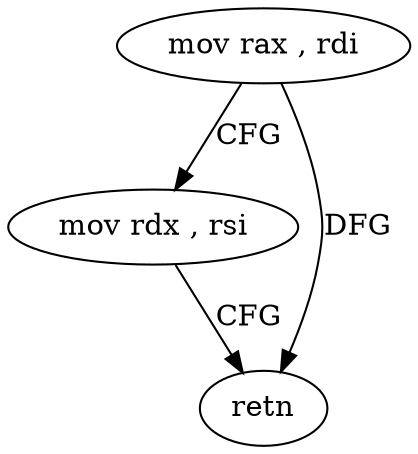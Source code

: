 digraph "func" {
"277309" [label = "mov rax , rdi" ]
"277312" [label = "mov rdx , rsi" ]
"277315" [label = "retn" ]
"277309" -> "277312" [ label = "CFG" ]
"277309" -> "277315" [ label = "DFG" ]
"277312" -> "277315" [ label = "CFG" ]
}
